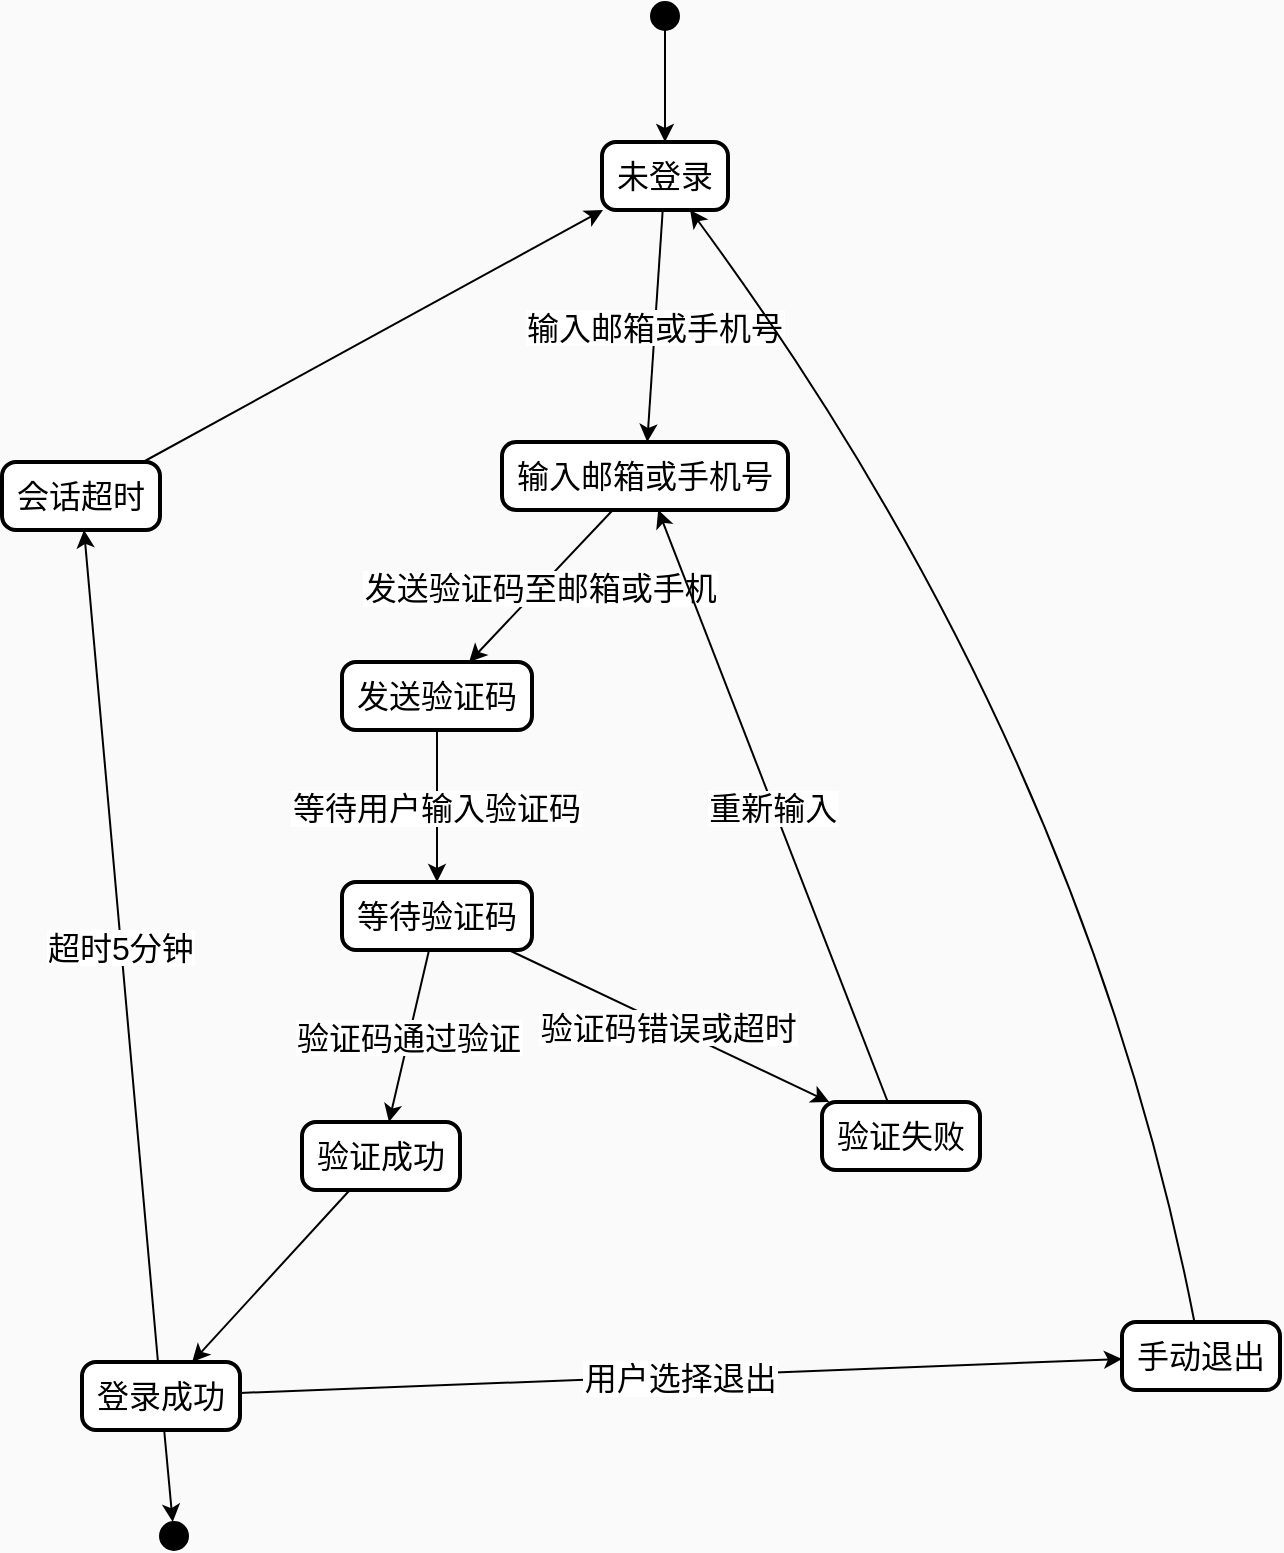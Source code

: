 <mxfile version="24.8.1">
  <diagram name="第 1 页" id="X4JV-tbX32iGahAYamfg">
    <mxGraphModel dx="1051" dy="784" grid="1" gridSize="10" guides="1" tooltips="1" connect="1" arrows="1" fold="1" page="1" pageScale="1" pageWidth="827" pageHeight="1169" background="#fafafa" math="0" shadow="0">
      <root>
        <mxCell id="0" />
        <mxCell id="1" parent="0" />
        <mxCell id="8zrShCYk0DU9oX5ZVPN2-1" value="" style="ellipse;fillColor=strokeColor;fontSize=16;" parent="1" vertex="1">
          <mxGeometry x="454.5" y="50" width="14" height="14" as="geometry" />
        </mxCell>
        <mxCell id="8zrShCYk0DU9oX5ZVPN2-2" value="未登录" style="rounded=1;absoluteArcSize=1;arcSize=14;whiteSpace=wrap;strokeWidth=2;fontSize=16;" parent="1" vertex="1">
          <mxGeometry x="430" y="120" width="63" height="34" as="geometry" />
        </mxCell>
        <mxCell id="8zrShCYk0DU9oX5ZVPN2-3" value="输入邮箱或手机号" style="rounded=1;absoluteArcSize=1;arcSize=14;whiteSpace=wrap;strokeWidth=2;fontSize=16;" parent="1" vertex="1">
          <mxGeometry x="380" y="270" width="143" height="34" as="geometry" />
        </mxCell>
        <mxCell id="8zrShCYk0DU9oX5ZVPN2-4" value="发送验证码" style="rounded=1;absoluteArcSize=1;arcSize=14;whiteSpace=wrap;strokeWidth=2;fontSize=16;" parent="1" vertex="1">
          <mxGeometry x="300" y="380" width="95" height="34" as="geometry" />
        </mxCell>
        <mxCell id="8zrShCYk0DU9oX5ZVPN2-5" value="等待验证码" style="rounded=1;absoluteArcSize=1;arcSize=14;whiteSpace=wrap;strokeWidth=2;fontSize=16;" parent="1" vertex="1">
          <mxGeometry x="300" y="490" width="95" height="34" as="geometry" />
        </mxCell>
        <mxCell id="8zrShCYk0DU9oX5ZVPN2-6" value="验证成功" style="rounded=1;absoluteArcSize=1;arcSize=14;whiteSpace=wrap;strokeWidth=2;fontSize=16;" parent="1" vertex="1">
          <mxGeometry x="280" y="610" width="79" height="34" as="geometry" />
        </mxCell>
        <mxCell id="8zrShCYk0DU9oX5ZVPN2-7" value="验证失败" style="rounded=1;absoluteArcSize=1;arcSize=14;whiteSpace=wrap;strokeWidth=2;fontSize=16;" parent="1" vertex="1">
          <mxGeometry x="540" y="600" width="79" height="34" as="geometry" />
        </mxCell>
        <mxCell id="oDN1B9x0XHn50Rez-y6J-4" style="rounded=0;orthogonalLoop=1;jettySize=auto;html=1;entryDx=0;entryDy=0;" edge="1" parent="1" source="8zrShCYk0DU9oX5ZVPN2-8" target="oDN1B9x0XHn50Rez-y6J-3">
          <mxGeometry relative="1" as="geometry" />
        </mxCell>
        <mxCell id="8zrShCYk0DU9oX5ZVPN2-8" value="登录成功" style="rounded=1;absoluteArcSize=1;arcSize=14;whiteSpace=wrap;strokeWidth=2;fontSize=16;" parent="1" vertex="1">
          <mxGeometry x="170" y="730" width="79" height="34" as="geometry" />
        </mxCell>
        <mxCell id="8zrShCYk0DU9oX5ZVPN2-9" value="会话超时" style="rounded=1;absoluteArcSize=1;arcSize=14;whiteSpace=wrap;strokeWidth=2;fontSize=16;" parent="1" vertex="1">
          <mxGeometry x="130" y="280" width="79" height="34" as="geometry" />
        </mxCell>
        <mxCell id="8zrShCYk0DU9oX5ZVPN2-10" value="手动退出" style="rounded=1;absoluteArcSize=1;arcSize=14;whiteSpace=wrap;strokeWidth=2;fontSize=16;" parent="1" vertex="1">
          <mxGeometry x="690" y="710" width="79" height="34" as="geometry" />
        </mxCell>
        <mxCell id="8zrShCYk0DU9oX5ZVPN2-11" value="" style="curved=1;startArrow=none;;rounded=0;fontSize=16;" parent="1" source="8zrShCYk0DU9oX5ZVPN2-1" target="8zrShCYk0DU9oX5ZVPN2-2" edge="1">
          <mxGeometry relative="1" as="geometry" />
        </mxCell>
        <mxCell id="8zrShCYk0DU9oX5ZVPN2-12" value="输入邮箱或手机号" style="curved=1;startArrow=none;;rounded=0;fontSize=16;" parent="1" source="8zrShCYk0DU9oX5ZVPN2-2" target="8zrShCYk0DU9oX5ZVPN2-3" edge="1">
          <mxGeometry relative="1" as="geometry" />
        </mxCell>
        <mxCell id="8zrShCYk0DU9oX5ZVPN2-13" value="发送验证码至邮箱或手机" style="curved=1;startArrow=none;;rounded=0;fontSize=16;" parent="1" source="8zrShCYk0DU9oX5ZVPN2-3" target="8zrShCYk0DU9oX5ZVPN2-4" edge="1">
          <mxGeometry relative="1" as="geometry" />
        </mxCell>
        <mxCell id="8zrShCYk0DU9oX5ZVPN2-14" value="等待用户输入验证码" style="curved=1;startArrow=none;;rounded=0;fontSize=16;" parent="1" source="8zrShCYk0DU9oX5ZVPN2-4" target="8zrShCYk0DU9oX5ZVPN2-5" edge="1">
          <mxGeometry relative="1" as="geometry" />
        </mxCell>
        <mxCell id="8zrShCYk0DU9oX5ZVPN2-15" value="验证码通过验证" style="curved=1;startArrow=none;;rounded=0;fontSize=16;" parent="1" source="8zrShCYk0DU9oX5ZVPN2-5" target="8zrShCYk0DU9oX5ZVPN2-6" edge="1">
          <mxGeometry relative="1" as="geometry" />
        </mxCell>
        <mxCell id="8zrShCYk0DU9oX5ZVPN2-16" value="验证码错误或超时" style="curved=1;startArrow=none;;rounded=0;fontSize=16;" parent="1" source="8zrShCYk0DU9oX5ZVPN2-5" target="8zrShCYk0DU9oX5ZVPN2-7" edge="1">
          <mxGeometry relative="1" as="geometry" />
        </mxCell>
        <mxCell id="8zrShCYk0DU9oX5ZVPN2-17" value="" style="curved=1;startArrow=none;;rounded=0;fontSize=16;" parent="1" source="8zrShCYk0DU9oX5ZVPN2-6" target="8zrShCYk0DU9oX5ZVPN2-8" edge="1">
          <mxGeometry relative="1" as="geometry" />
        </mxCell>
        <mxCell id="8zrShCYk0DU9oX5ZVPN2-18" value="重新输入" style="curved=1;startArrow=none;;rounded=0;fontSize=16;" parent="1" source="8zrShCYk0DU9oX5ZVPN2-7" target="8zrShCYk0DU9oX5ZVPN2-3" edge="1">
          <mxGeometry relative="1" as="geometry" />
        </mxCell>
        <mxCell id="8zrShCYk0DU9oX5ZVPN2-19" value="超时5分钟" style="curved=1;startArrow=none;;rounded=0;fontSize=16;" parent="1" source="8zrShCYk0DU9oX5ZVPN2-8" target="8zrShCYk0DU9oX5ZVPN2-9" edge="1">
          <mxGeometry relative="1" as="geometry" />
        </mxCell>
        <mxCell id="8zrShCYk0DU9oX5ZVPN2-20" value="用户选择退出" style="curved=1;startArrow=none;;rounded=0;fontSize=16;" parent="1" source="8zrShCYk0DU9oX5ZVPN2-8" target="8zrShCYk0DU9oX5ZVPN2-10" edge="1">
          <mxGeometry relative="1" as="geometry" />
        </mxCell>
        <mxCell id="8zrShCYk0DU9oX5ZVPN2-21" value="" style="curved=1;startArrow=none;;rounded=0;fontSize=16;" parent="1" source="8zrShCYk0DU9oX5ZVPN2-9" target="8zrShCYk0DU9oX5ZVPN2-2" edge="1">
          <mxGeometry relative="1" as="geometry" />
        </mxCell>
        <mxCell id="8zrShCYk0DU9oX5ZVPN2-22" value="" style="curved=1;startArrow=none;;rounded=0;fontSize=16;" parent="1" source="8zrShCYk0DU9oX5ZVPN2-10" target="8zrShCYk0DU9oX5ZVPN2-2" edge="1">
          <mxGeometry relative="1" as="geometry">
            <Array as="points">
              <mxPoint x="670" y="420" />
            </Array>
          </mxGeometry>
        </mxCell>
        <mxCell id="oDN1B9x0XHn50Rez-y6J-3" value="" style="ellipse;fillColor=strokeColor;fontSize=16;" vertex="1" parent="1">
          <mxGeometry x="209" y="810" width="14" height="14" as="geometry" />
        </mxCell>
      </root>
    </mxGraphModel>
  </diagram>
</mxfile>
